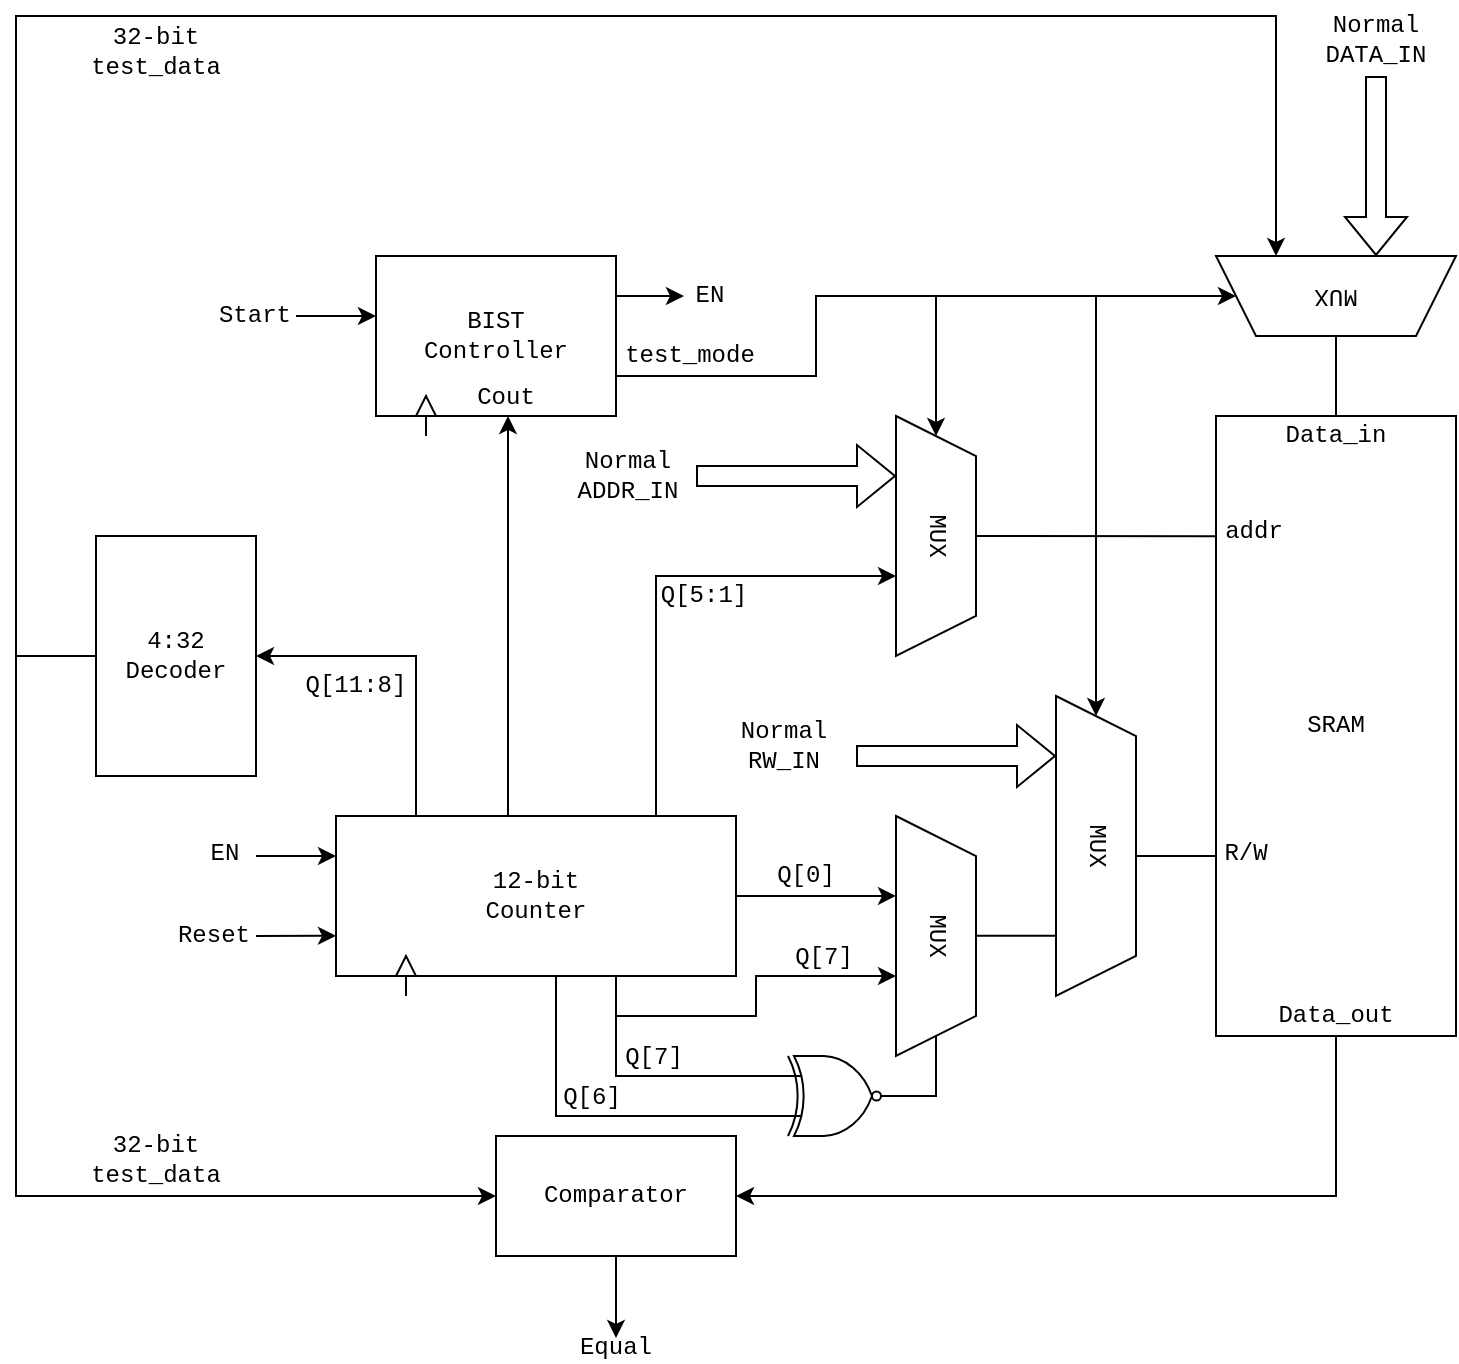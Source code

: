 <mxfile version="23.1.4" type="device">
  <diagram name="Page-1" id="ZJscTw_SenKMyLkWDp4w">
    <mxGraphModel dx="839" dy="578" grid="1" gridSize="10" guides="1" tooltips="1" connect="1" arrows="1" fold="1" page="1" pageScale="1" pageWidth="827" pageHeight="1169" math="0" shadow="0">
      <root>
        <mxCell id="0" />
        <mxCell id="1" parent="0" />
        <mxCell id="5sABorG03hDOq8MKLAas-1" value="12-bit &lt;br&gt;Counter" style="rounded=0;whiteSpace=wrap;html=1;fontFamily=Courier New;" vertex="1" parent="1">
          <mxGeometry x="240" y="480" width="200" height="80" as="geometry" />
        </mxCell>
        <mxCell id="5sABorG03hDOq8MKLAas-2" value="BIST&lt;br&gt;Controller" style="rounded=0;whiteSpace=wrap;html=1;fontFamily=Courier New;" vertex="1" parent="1">
          <mxGeometry x="260" y="200" width="120" height="80" as="geometry" />
        </mxCell>
        <mxCell id="5sABorG03hDOq8MKLAas-3" value="SRAM" style="rounded=0;whiteSpace=wrap;html=1;fontFamily=Courier New;" vertex="1" parent="1">
          <mxGeometry x="680" y="280" width="120" height="310" as="geometry" />
        </mxCell>
        <mxCell id="5sABorG03hDOq8MKLAas-4" value="Comparator" style="rounded=0;whiteSpace=wrap;html=1;fontFamily=Courier New;" vertex="1" parent="1">
          <mxGeometry x="320" y="640" width="120" height="60" as="geometry" />
        </mxCell>
        <mxCell id="5sABorG03hDOq8MKLAas-5" value="4:32&lt;br&gt;Decoder" style="rounded=0;whiteSpace=wrap;html=1;fontFamily=Courier New;" vertex="1" parent="1">
          <mxGeometry x="120" y="340" width="80" height="120" as="geometry" />
        </mxCell>
        <mxCell id="5sABorG03hDOq8MKLAas-7" value="MUX" style="shape=trapezoid;perimeter=trapezoidPerimeter;whiteSpace=wrap;html=1;fixedSize=1;rotation=-180;fontFamily=Courier New;" vertex="1" parent="1">
          <mxGeometry x="680" y="200" width="120" height="40" as="geometry" />
        </mxCell>
        <mxCell id="5sABorG03hDOq8MKLAas-8" value="MUX" style="shape=trapezoid;perimeter=trapezoidPerimeter;whiteSpace=wrap;html=1;fixedSize=1;rotation=90;fontFamily=Courier New;" vertex="1" parent="1">
          <mxGeometry x="480" y="520" width="120" height="40" as="geometry" />
        </mxCell>
        <mxCell id="5sABorG03hDOq8MKLAas-9" value="MUX" style="shape=trapezoid;perimeter=trapezoidPerimeter;whiteSpace=wrap;html=1;fixedSize=1;rotation=90;fontFamily=Courier New;" vertex="1" parent="1">
          <mxGeometry x="480" y="320" width="120" height="40" as="geometry" />
        </mxCell>
        <mxCell id="5sABorG03hDOq8MKLAas-11" value="" style="endArrow=none;html=1;rounded=0;entryX=0;entryY=0.194;entryDx=0;entryDy=0;entryPerimeter=0;fontFamily=Courier New;" edge="1" parent="1" target="5sABorG03hDOq8MKLAas-3">
          <mxGeometry width="50" height="50" relative="1" as="geometry">
            <mxPoint x="560" y="340" as="sourcePoint" />
            <mxPoint x="610" y="290" as="targetPoint" />
          </mxGeometry>
        </mxCell>
        <mxCell id="5sABorG03hDOq8MKLAas-12" value="" style="endArrow=none;html=1;rounded=0;entryX=0;entryY=0.194;entryDx=0;entryDy=0;entryPerimeter=0;fontFamily=Courier New;" edge="1" parent="1">
          <mxGeometry width="50" height="50" relative="1" as="geometry">
            <mxPoint x="560" y="539.86" as="sourcePoint" />
            <mxPoint x="600" y="539.86" as="targetPoint" />
          </mxGeometry>
        </mxCell>
        <mxCell id="5sABorG03hDOq8MKLAas-13" value="R/W" style="text;html=1;align=center;verticalAlign=middle;whiteSpace=wrap;rounded=0;fontFamily=Courier New;" vertex="1" parent="1">
          <mxGeometry x="680" y="484" width="30" height="30" as="geometry" />
        </mxCell>
        <mxCell id="5sABorG03hDOq8MKLAas-14" value="addr" style="text;html=1;align=center;verticalAlign=middle;whiteSpace=wrap;rounded=0;fontFamily=Courier New;" vertex="1" parent="1">
          <mxGeometry x="684" y="325" width="30" height="25" as="geometry" />
        </mxCell>
        <mxCell id="5sABorG03hDOq8MKLAas-15" value="Data_in" style="text;html=1;align=center;verticalAlign=middle;whiteSpace=wrap;rounded=0;fontFamily=Courier New;" vertex="1" parent="1">
          <mxGeometry x="710" y="280" width="60" height="20" as="geometry" />
        </mxCell>
        <mxCell id="5sABorG03hDOq8MKLAas-18" value="" style="endArrow=none;html=1;rounded=0;exitX=0.5;exitY=0;exitDx=0;exitDy=0;fontFamily=Courier New;entryX=0.5;entryY=0;entryDx=0;entryDy=0;" edge="1" parent="1" source="5sABorG03hDOq8MKLAas-15" target="5sABorG03hDOq8MKLAas-7">
          <mxGeometry width="50" height="50" relative="1" as="geometry">
            <mxPoint x="610" y="290" as="sourcePoint" />
            <mxPoint x="740" y="250" as="targetPoint" />
          </mxGeometry>
        </mxCell>
        <mxCell id="5sABorG03hDOq8MKLAas-19" value="Data_out" style="text;html=1;align=center;verticalAlign=middle;whiteSpace=wrap;rounded=0;fontFamily=Courier New;" vertex="1" parent="1">
          <mxGeometry x="710" y="570" width="60" height="20" as="geometry" />
        </mxCell>
        <mxCell id="5sABorG03hDOq8MKLAas-23" value="Q[11:8]" style="text;html=1;align=center;verticalAlign=middle;whiteSpace=wrap;rounded=0;fontFamily=Courier New;" vertex="1" parent="1">
          <mxGeometry x="220" y="400" width="60" height="30" as="geometry" />
        </mxCell>
        <mxCell id="5sABorG03hDOq8MKLAas-25" value="Q[5:1]" style="text;html=1;align=center;verticalAlign=middle;whiteSpace=wrap;rounded=0;fontFamily=Courier New;" vertex="1" parent="1">
          <mxGeometry x="404" y="360" width="40" height="20" as="geometry" />
        </mxCell>
        <mxCell id="5sABorG03hDOq8MKLAas-26" value="" style="endArrow=classic;html=1;rounded=0;fontFamily=Courier New;" edge="1" parent="1">
          <mxGeometry width="50" height="50" relative="1" as="geometry">
            <mxPoint x="200" y="500" as="sourcePoint" />
            <mxPoint x="240" y="500" as="targetPoint" />
          </mxGeometry>
        </mxCell>
        <mxCell id="5sABorG03hDOq8MKLAas-28" value="" style="endArrow=classic;html=1;rounded=0;fontFamily=Courier New;" edge="1" parent="1">
          <mxGeometry width="50" height="50" relative="1" as="geometry">
            <mxPoint x="200" y="540" as="sourcePoint" />
            <mxPoint x="240" y="539.89" as="targetPoint" />
          </mxGeometry>
        </mxCell>
        <mxCell id="5sABorG03hDOq8MKLAas-29" value="" style="triangle;whiteSpace=wrap;html=1;rotation=-90;fontFamily=Courier New;" vertex="1" parent="1">
          <mxGeometry x="270" y="550" width="10" height="10" as="geometry" />
        </mxCell>
        <mxCell id="5sABorG03hDOq8MKLAas-31" value="" style="endArrow=none;html=1;rounded=0;fontFamily=Courier New;" edge="1" parent="1">
          <mxGeometry width="50" height="50" relative="1" as="geometry">
            <mxPoint x="275" y="570" as="sourcePoint" />
            <mxPoint x="275" y="560" as="targetPoint" />
          </mxGeometry>
        </mxCell>
        <mxCell id="5sABorG03hDOq8MKLAas-34" value="" style="triangle;whiteSpace=wrap;html=1;rotation=-90;fontFamily=Courier New;" vertex="1" parent="1">
          <mxGeometry x="280" y="270" width="10" height="10" as="geometry" />
        </mxCell>
        <mxCell id="5sABorG03hDOq8MKLAas-35" value="" style="endArrow=none;html=1;rounded=0;fontFamily=Courier New;" edge="1" parent="1">
          <mxGeometry width="50" height="50" relative="1" as="geometry">
            <mxPoint x="285" y="290" as="sourcePoint" />
            <mxPoint x="285" y="280" as="targetPoint" />
          </mxGeometry>
        </mxCell>
        <mxCell id="5sABorG03hDOq8MKLAas-37" value="Q[0]" style="text;html=1;align=center;verticalAlign=middle;whiteSpace=wrap;rounded=0;fontFamily=Courier New;" vertex="1" parent="1">
          <mxGeometry x="460" y="500" width="30" height="20" as="geometry" />
        </mxCell>
        <mxCell id="5sABorG03hDOq8MKLAas-38" value="" style="verticalLabelPosition=bottom;shadow=0;dashed=0;align=center;html=1;verticalAlign=top;shape=mxgraph.electrical.logic_gates.logic_gate;operation=xor;negating=1;negSize=0.15;fontFamily=Courier New;" vertex="1" parent="1">
          <mxGeometry x="460" y="600" width="60" height="40" as="geometry" />
        </mxCell>
        <mxCell id="5sABorG03hDOq8MKLAas-39" value="" style="endArrow=none;html=1;rounded=0;entryX=1;entryY=0.5;entryDx=0;entryDy=0;fontFamily=Courier New;" edge="1" parent="1" target="5sABorG03hDOq8MKLAas-8">
          <mxGeometry width="50" height="50" relative="1" as="geometry">
            <mxPoint x="520" y="620" as="sourcePoint" />
            <mxPoint x="550" y="620" as="targetPoint" />
            <Array as="points">
              <mxPoint x="540" y="620" />
            </Array>
          </mxGeometry>
        </mxCell>
        <mxCell id="5sABorG03hDOq8MKLAas-40" value="" style="endArrow=none;html=1;rounded=0;exitX=0;exitY=0.25;exitDx=0;exitDy=0;exitPerimeter=0;fontFamily=Courier New;" edge="1" parent="1" source="5sABorG03hDOq8MKLAas-38">
          <mxGeometry width="50" height="50" relative="1" as="geometry">
            <mxPoint x="330" y="610" as="sourcePoint" />
            <mxPoint x="380" y="560" as="targetPoint" />
            <Array as="points">
              <mxPoint x="380" y="610" />
            </Array>
          </mxGeometry>
        </mxCell>
        <mxCell id="5sABorG03hDOq8MKLAas-41" value="" style="endArrow=none;html=1;rounded=0;exitX=0;exitY=0.75;exitDx=0;exitDy=0;exitPerimeter=0;fontFamily=Courier New;" edge="1" parent="1" source="5sABorG03hDOq8MKLAas-38">
          <mxGeometry width="50" height="50" relative="1" as="geometry">
            <mxPoint x="300" y="610" as="sourcePoint" />
            <mxPoint x="350" y="560" as="targetPoint" />
            <Array as="points">
              <mxPoint x="350" y="630" />
            </Array>
          </mxGeometry>
        </mxCell>
        <mxCell id="5sABorG03hDOq8MKLAas-42" value="Q[6]" style="text;html=1;align=center;verticalAlign=middle;whiteSpace=wrap;rounded=0;fontFamily=Courier New;" vertex="1" parent="1">
          <mxGeometry x="358" y="616" width="20" height="10" as="geometry" />
        </mxCell>
        <mxCell id="5sABorG03hDOq8MKLAas-43" value="Q[7]" style="text;html=1;align=center;verticalAlign=middle;whiteSpace=wrap;rounded=0;fontFamily=Courier New;" vertex="1" parent="1">
          <mxGeometry x="389" y="596" width="20" height="10" as="geometry" />
        </mxCell>
        <mxCell id="5sABorG03hDOq8MKLAas-46" value="Q[7]" style="text;html=1;align=center;verticalAlign=middle;whiteSpace=wrap;rounded=0;fontFamily=Courier New;" vertex="1" parent="1">
          <mxGeometry x="474" y="546" width="20" height="10" as="geometry" />
        </mxCell>
        <mxCell id="5sABorG03hDOq8MKLAas-47" value="EN" style="text;html=1;align=center;verticalAlign=middle;whiteSpace=wrap;rounded=0;fontFamily=Courier New;" vertex="1" parent="1">
          <mxGeometry x="170" y="494" width="29" height="10" as="geometry" />
        </mxCell>
        <mxCell id="5sABorG03hDOq8MKLAas-48" value="Reset" style="text;html=1;align=center;verticalAlign=middle;whiteSpace=wrap;rounded=0;fontFamily=Courier New;" vertex="1" parent="1">
          <mxGeometry x="159" y="535" width="40" height="10" as="geometry" />
        </mxCell>
        <mxCell id="5sABorG03hDOq8MKLAas-50" value="Cout" style="text;html=1;align=center;verticalAlign=middle;whiteSpace=wrap;rounded=0;fontFamily=Courier New;" vertex="1" parent="1">
          <mxGeometry x="310" y="266" width="30" height="10" as="geometry" />
        </mxCell>
        <mxCell id="5sABorG03hDOq8MKLAas-51" value="" style="endArrow=classic;html=1;rounded=0;entryX=1;entryY=0.5;entryDx=0;entryDy=0;fontFamily=Courier New;" edge="1" parent="1" target="5sABorG03hDOq8MKLAas-5">
          <mxGeometry width="50" height="50" relative="1" as="geometry">
            <mxPoint x="280" y="480" as="sourcePoint" />
            <mxPoint x="330" y="430" as="targetPoint" />
            <Array as="points">
              <mxPoint x="280" y="400" />
            </Array>
          </mxGeometry>
        </mxCell>
        <mxCell id="5sABorG03hDOq8MKLAas-52" value="" style="endArrow=classic;html=1;rounded=0;entryX=0.55;entryY=1;entryDx=0;entryDy=0;entryPerimeter=0;fontFamily=Courier New;" edge="1" parent="1" target="5sABorG03hDOq8MKLAas-2">
          <mxGeometry width="50" height="50" relative="1" as="geometry">
            <mxPoint x="326" y="480" as="sourcePoint" />
            <mxPoint x="326" y="250" as="targetPoint" />
          </mxGeometry>
        </mxCell>
        <mxCell id="5sABorG03hDOq8MKLAas-53" value="" style="endArrow=classic;html=1;rounded=0;entryX=0.667;entryY=1;entryDx=0;entryDy=0;entryPerimeter=0;fontFamily=Courier New;" edge="1" parent="1" target="5sABorG03hDOq8MKLAas-9">
          <mxGeometry width="50" height="50" relative="1" as="geometry">
            <mxPoint x="400" y="480" as="sourcePoint" />
            <mxPoint x="510" y="370" as="targetPoint" />
            <Array as="points">
              <mxPoint x="400" y="360" />
            </Array>
          </mxGeometry>
        </mxCell>
        <mxCell id="5sABorG03hDOq8MKLAas-56" value="" style="endArrow=classic;html=1;rounded=0;entryX=0.333;entryY=1;entryDx=0;entryDy=0;entryPerimeter=0;fontFamily=Courier New;" edge="1" parent="1" target="5sABorG03hDOq8MKLAas-8">
          <mxGeometry width="50" height="50" relative="1" as="geometry">
            <mxPoint x="440" y="520" as="sourcePoint" />
            <mxPoint x="490" y="470" as="targetPoint" />
          </mxGeometry>
        </mxCell>
        <mxCell id="5sABorG03hDOq8MKLAas-57" value="" style="endArrow=classic;html=1;rounded=0;entryX=0.667;entryY=1;entryDx=0;entryDy=0;entryPerimeter=0;fontFamily=Courier New;" edge="1" parent="1" target="5sABorG03hDOq8MKLAas-8">
          <mxGeometry width="50" height="50" relative="1" as="geometry">
            <mxPoint x="380" y="580" as="sourcePoint" />
            <mxPoint x="430" y="530" as="targetPoint" />
            <Array as="points">
              <mxPoint x="450" y="580" />
              <mxPoint x="450" y="560" />
            </Array>
          </mxGeometry>
        </mxCell>
        <mxCell id="5sABorG03hDOq8MKLAas-58" value="" style="endArrow=classic;html=1;rounded=0;exitX=0.5;exitY=1;exitDx=0;exitDy=0;fontFamily=Courier New;" edge="1" parent="1" source="5sABorG03hDOq8MKLAas-4" target="5sABorG03hDOq8MKLAas-59">
          <mxGeometry width="50" height="50" relative="1" as="geometry">
            <mxPoint x="414" y="770" as="sourcePoint" />
            <mxPoint x="380" y="740" as="targetPoint" />
          </mxGeometry>
        </mxCell>
        <mxCell id="5sABorG03hDOq8MKLAas-59" value="Equal" style="text;html=1;align=center;verticalAlign=middle;whiteSpace=wrap;rounded=0;fontFamily=Courier New;" vertex="1" parent="1">
          <mxGeometry x="350" y="741" width="60" height="10" as="geometry" />
        </mxCell>
        <mxCell id="5sABorG03hDOq8MKLAas-60" value="" style="endArrow=classic;html=1;rounded=0;entryX=1;entryY=0.5;entryDx=0;entryDy=0;exitX=0.5;exitY=1;exitDx=0;exitDy=0;fontFamily=Courier New;" edge="1" parent="1" source="5sABorG03hDOq8MKLAas-19" target="5sABorG03hDOq8MKLAas-4">
          <mxGeometry width="50" height="50" relative="1" as="geometry">
            <mxPoint x="660" y="600" as="sourcePoint" />
            <mxPoint x="450" y="670" as="targetPoint" />
            <Array as="points">
              <mxPoint x="740" y="670" />
              <mxPoint x="660" y="670" />
            </Array>
          </mxGeometry>
        </mxCell>
        <mxCell id="5sABorG03hDOq8MKLAas-61" value="" style="shape=flexArrow;endArrow=classic;html=1;rounded=0;entryX=0.25;entryY=1;entryDx=0;entryDy=0;fontFamily=Courier New;" edge="1" parent="1" target="5sABorG03hDOq8MKLAas-9">
          <mxGeometry width="50" height="50" relative="1" as="geometry">
            <mxPoint x="420" y="310" as="sourcePoint" />
            <mxPoint x="510" y="310" as="targetPoint" />
          </mxGeometry>
        </mxCell>
        <mxCell id="5sABorG03hDOq8MKLAas-62" value="Normal&lt;br&gt;DATA_IN" style="text;html=1;align=center;verticalAlign=middle;whiteSpace=wrap;rounded=0;fontFamily=Courier New;" vertex="1" parent="1">
          <mxGeometry x="730" y="77" width="60" height="30" as="geometry" />
        </mxCell>
        <mxCell id="5sABorG03hDOq8MKLAas-64" value="" style="shape=flexArrow;endArrow=classic;html=1;rounded=0;fontFamily=Courier New;" edge="1" parent="1">
          <mxGeometry width="50" height="50" relative="1" as="geometry">
            <mxPoint x="760" y="110" as="sourcePoint" />
            <mxPoint x="760" y="200" as="targetPoint" />
          </mxGeometry>
        </mxCell>
        <mxCell id="5sABorG03hDOq8MKLAas-65" value="Normal&lt;br&gt;ADDR_IN" style="text;html=1;align=center;verticalAlign=middle;whiteSpace=wrap;rounded=0;fontFamily=Courier New;" vertex="1" parent="1">
          <mxGeometry x="356" y="295" width="60" height="30" as="geometry" />
        </mxCell>
        <mxCell id="5sABorG03hDOq8MKLAas-66" value="MUX" style="shape=trapezoid;perimeter=trapezoidPerimeter;whiteSpace=wrap;html=1;fixedSize=1;rotation=90;fontFamily=Courier New;" vertex="1" parent="1">
          <mxGeometry x="545" y="475" width="150" height="40" as="geometry" />
        </mxCell>
        <mxCell id="5sABorG03hDOq8MKLAas-68" value="" style="shape=flexArrow;endArrow=classic;html=1;rounded=0;entryX=0.25;entryY=1;entryDx=0;entryDy=0;fontFamily=Courier New;" edge="1" parent="1">
          <mxGeometry width="50" height="50" relative="1" as="geometry">
            <mxPoint x="500" y="450" as="sourcePoint" />
            <mxPoint x="600" y="450" as="targetPoint" />
          </mxGeometry>
        </mxCell>
        <mxCell id="5sABorG03hDOq8MKLAas-69" value="Normal&lt;br&gt;RW_IN" style="text;html=1;align=center;verticalAlign=middle;whiteSpace=wrap;rounded=0;fontFamily=Courier New;" vertex="1" parent="1">
          <mxGeometry x="434" y="430" width="60" height="30" as="geometry" />
        </mxCell>
        <mxCell id="5sABorG03hDOq8MKLAas-70" value="" style="endArrow=none;html=1;rounded=0;entryX=0;entryY=0.533;entryDx=0;entryDy=0;entryPerimeter=0;fontFamily=Courier New;" edge="1" parent="1" target="5sABorG03hDOq8MKLAas-13">
          <mxGeometry width="50" height="50" relative="1" as="geometry">
            <mxPoint x="640" y="500" as="sourcePoint" />
            <mxPoint x="690" y="450" as="targetPoint" />
          </mxGeometry>
        </mxCell>
        <mxCell id="5sABorG03hDOq8MKLAas-71" value="" style="endArrow=classic;html=1;rounded=0;entryX=0;entryY=0.5;entryDx=0;entryDy=0;fontFamily=Courier New;" edge="1" parent="1" target="5sABorG03hDOq8MKLAas-4">
          <mxGeometry width="50" height="50" relative="1" as="geometry">
            <mxPoint x="120" y="400" as="sourcePoint" />
            <mxPoint x="170" y="350" as="targetPoint" />
            <Array as="points">
              <mxPoint x="80" y="400" />
              <mxPoint x="80" y="670" />
            </Array>
          </mxGeometry>
        </mxCell>
        <mxCell id="5sABorG03hDOq8MKLAas-72" value="" style="endArrow=classic;html=1;rounded=0;entryX=0.75;entryY=1;entryDx=0;entryDy=0;fontFamily=Courier New;" edge="1" parent="1" target="5sABorG03hDOq8MKLAas-7">
          <mxGeometry width="50" height="50" relative="1" as="geometry">
            <mxPoint x="80" y="400" as="sourcePoint" />
            <mxPoint x="130" y="350" as="targetPoint" />
            <Array as="points">
              <mxPoint x="80" y="80" />
              <mxPoint x="710" y="80" />
            </Array>
          </mxGeometry>
        </mxCell>
        <mxCell id="5sABorG03hDOq8MKLAas-73" value="" style="endArrow=classic;html=1;rounded=0;entryX=0;entryY=0.375;entryDx=0;entryDy=0;entryPerimeter=0;fontFamily=Courier New;" edge="1" parent="1" target="5sABorG03hDOq8MKLAas-2">
          <mxGeometry width="50" height="50" relative="1" as="geometry">
            <mxPoint x="220" y="230" as="sourcePoint" />
            <mxPoint x="249" y="180" as="targetPoint" />
          </mxGeometry>
        </mxCell>
        <mxCell id="5sABorG03hDOq8MKLAas-74" value="Start" style="text;html=1;align=center;verticalAlign=middle;whiteSpace=wrap;rounded=0;fontFamily=Courier New;" vertex="1" parent="1">
          <mxGeometry x="179" y="220" width="41" height="20" as="geometry" />
        </mxCell>
        <mxCell id="5sABorG03hDOq8MKLAas-75" value="" style="endArrow=classic;html=1;rounded=0;fontFamily=Courier New;" edge="1" parent="1" target="5sABorG03hDOq8MKLAas-76">
          <mxGeometry width="50" height="50" relative="1" as="geometry">
            <mxPoint x="380" y="220" as="sourcePoint" />
            <mxPoint x="420" y="220" as="targetPoint" />
          </mxGeometry>
        </mxCell>
        <mxCell id="5sABorG03hDOq8MKLAas-76" value="EN" style="text;html=1;align=center;verticalAlign=middle;whiteSpace=wrap;rounded=0;fontFamily=Courier New;" vertex="1" parent="1">
          <mxGeometry x="414" y="212.5" width="26" height="15" as="geometry" />
        </mxCell>
        <mxCell id="5sABorG03hDOq8MKLAas-77" value="32-bit&lt;br&gt;test_data" style="text;html=1;align=center;verticalAlign=middle;whiteSpace=wrap;rounded=0;rotation=0;fontFamily=Courier New;" vertex="1" parent="1">
          <mxGeometry x="120" y="83" width="60" height="30" as="geometry" />
        </mxCell>
        <mxCell id="5sABorG03hDOq8MKLAas-78" value="32-bit&lt;br&gt;test_data" style="text;html=1;align=center;verticalAlign=middle;whiteSpace=wrap;rounded=0;rotation=0;fontFamily=Courier New;" vertex="1" parent="1">
          <mxGeometry x="120" y="637" width="60" height="30" as="geometry" />
        </mxCell>
        <mxCell id="5sABorG03hDOq8MKLAas-81" value="" style="endArrow=classic;html=1;rounded=0;fontFamily=Courier New;" edge="1" parent="1" target="5sABorG03hDOq8MKLAas-7">
          <mxGeometry width="50" height="50" relative="1" as="geometry">
            <mxPoint x="520" y="220" as="sourcePoint" />
            <mxPoint x="570" y="180" as="targetPoint" />
          </mxGeometry>
        </mxCell>
        <mxCell id="5sABorG03hDOq8MKLAas-82" value="" style="endArrow=classic;html=1;rounded=0;entryX=0;entryY=0.5;entryDx=0;entryDy=0;fontFamily=Courier New;" edge="1" parent="1" target="5sABorG03hDOq8MKLAas-9">
          <mxGeometry width="50" height="50" relative="1" as="geometry">
            <mxPoint x="540" y="220" as="sourcePoint" />
            <mxPoint x="590" y="172.5" as="targetPoint" />
          </mxGeometry>
        </mxCell>
        <mxCell id="5sABorG03hDOq8MKLAas-83" value="" style="endArrow=classic;html=1;rounded=0;fontFamily=Courier New;" edge="1" parent="1" target="5sABorG03hDOq8MKLAas-66">
          <mxGeometry width="50" height="50" relative="1" as="geometry">
            <mxPoint x="620" y="220" as="sourcePoint" />
            <mxPoint x="620" y="290" as="targetPoint" />
          </mxGeometry>
        </mxCell>
        <mxCell id="5sABorG03hDOq8MKLAas-85" value="" style="endArrow=none;html=1;rounded=0;exitX=1;exitY=0.75;exitDx=0;exitDy=0;fontFamily=Courier New;" edge="1" parent="1" source="5sABorG03hDOq8MKLAas-2">
          <mxGeometry width="50" height="50" relative="1" as="geometry">
            <mxPoint x="470" y="270" as="sourcePoint" />
            <mxPoint x="520" y="220" as="targetPoint" />
            <Array as="points">
              <mxPoint x="480" y="260" />
              <mxPoint x="480" y="220" />
            </Array>
          </mxGeometry>
        </mxCell>
        <mxCell id="5sABorG03hDOq8MKLAas-86" value="test_mode" style="text;html=1;align=center;verticalAlign=middle;whiteSpace=wrap;rounded=0;fontFamily=Courier New;" vertex="1" parent="1">
          <mxGeometry x="392" y="240" width="50" height="20" as="geometry" />
        </mxCell>
      </root>
    </mxGraphModel>
  </diagram>
</mxfile>
